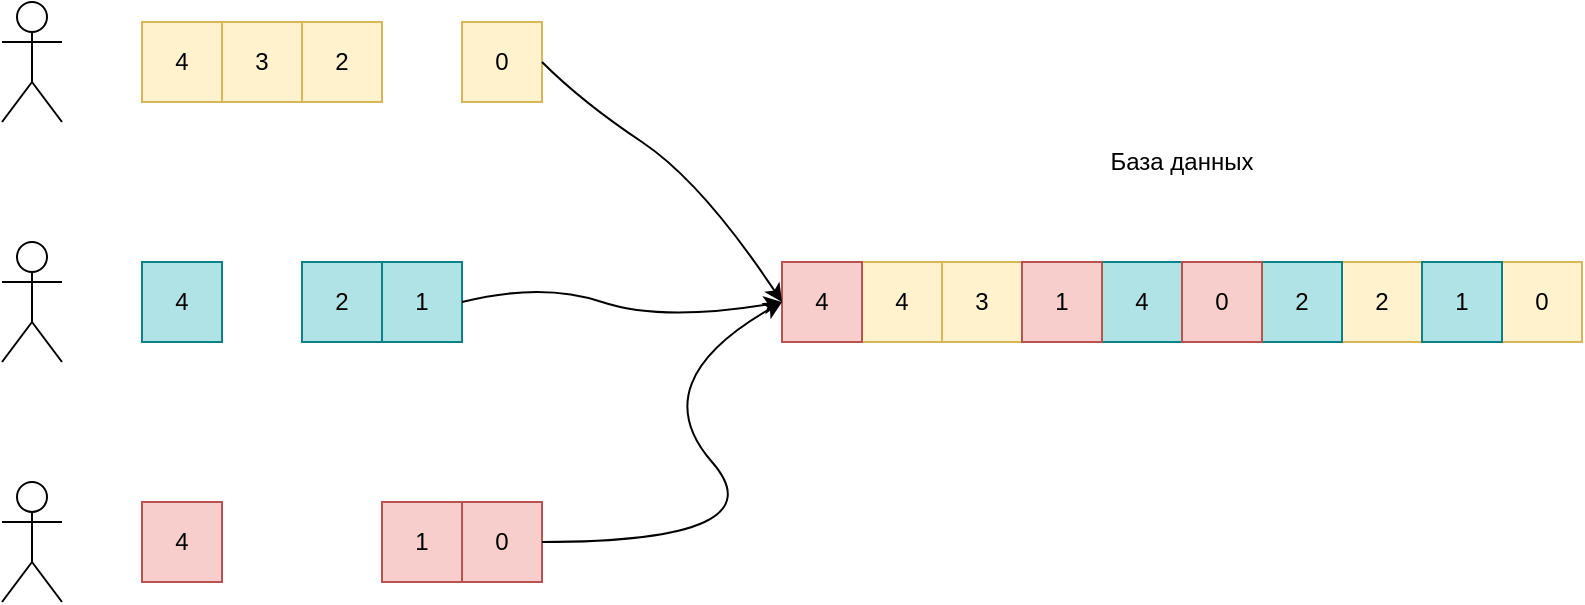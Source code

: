 <mxfile version="14.1.1" type="device"><diagram id="M-ucISGMPnnlG2OR0VSD" name="Page-1"><mxGraphModel dx="946" dy="592" grid="1" gridSize="10" guides="1" tooltips="1" connect="1" arrows="1" fold="1" page="1" pageScale="1" pageWidth="850" pageHeight="1100" math="0" shadow="0"><root><mxCell id="0"/><mxCell id="1" parent="0"/><mxCell id="9pJfKdhGMDxfBR3vmX-8-2" value="0" style="rounded=0;whiteSpace=wrap;html=1;fillColor=#fff2cc;strokeColor=#d6b656;" parent="1" vertex="1"><mxGeometry x="280" y="280" width="40" height="40" as="geometry"/></mxCell><mxCell id="9pJfKdhGMDxfBR3vmX-8-11" value="1" style="rounded=0;whiteSpace=wrap;html=1;fillColor=#b0e3e6;strokeColor=#0e8088;" parent="1" vertex="1"><mxGeometry x="240" y="400" width="40" height="40" as="geometry"/></mxCell><mxCell id="pJlTtpqvx7AgcX5hMW3w-1" value="" style="shape=umlActor;verticalLabelPosition=bottom;verticalAlign=top;html=1;outlineConnect=0;" vertex="1" parent="1"><mxGeometry x="50" y="270" width="30" height="60" as="geometry"/></mxCell><mxCell id="pJlTtpqvx7AgcX5hMW3w-2" value="" style="shape=umlActor;verticalLabelPosition=bottom;verticalAlign=top;html=1;outlineConnect=0;" vertex="1" parent="1"><mxGeometry x="50" y="390" width="30" height="60" as="geometry"/></mxCell><mxCell id="pJlTtpqvx7AgcX5hMW3w-3" value="" style="shape=umlActor;verticalLabelPosition=bottom;verticalAlign=top;html=1;outlineConnect=0;" vertex="1" parent="1"><mxGeometry x="50" y="510" width="30" height="60" as="geometry"/></mxCell><mxCell id="pJlTtpqvx7AgcX5hMW3w-4" value="0" style="rounded=0;whiteSpace=wrap;html=1;fillColor=#f8cecc;strokeColor=#b85450;" vertex="1" parent="1"><mxGeometry x="280" y="520" width="40" height="40" as="geometry"/></mxCell><mxCell id="pJlTtpqvx7AgcX5hMW3w-6" value="1" style="rounded=0;whiteSpace=wrap;html=1;fillColor=#f8cecc;strokeColor=#b85450;" vertex="1" parent="1"><mxGeometry x="240" y="520" width="40" height="40" as="geometry"/></mxCell><mxCell id="pJlTtpqvx7AgcX5hMW3w-7" value="2" style="rounded=0;whiteSpace=wrap;html=1;fillColor=#fff2cc;strokeColor=#d6b656;" vertex="1" parent="1"><mxGeometry x="200" y="280" width="40" height="40" as="geometry"/></mxCell><mxCell id="pJlTtpqvx7AgcX5hMW3w-8" value="2" style="rounded=0;whiteSpace=wrap;html=1;fillColor=#b0e3e6;strokeColor=#0e8088;" vertex="1" parent="1"><mxGeometry x="200" y="400" width="40" height="40" as="geometry"/></mxCell><mxCell id="pJlTtpqvx7AgcX5hMW3w-9" value="4" style="rounded=0;whiteSpace=wrap;html=1;fillColor=#b0e3e6;strokeColor=#0e8088;" vertex="1" parent="1"><mxGeometry x="120" y="400" width="40" height="40" as="geometry"/></mxCell><mxCell id="pJlTtpqvx7AgcX5hMW3w-10" value="3" style="rounded=0;whiteSpace=wrap;html=1;fillColor=#fff2cc;strokeColor=#d6b656;" vertex="1" parent="1"><mxGeometry x="160" y="280" width="40" height="40" as="geometry"/></mxCell><mxCell id="pJlTtpqvx7AgcX5hMW3w-11" value="4" style="rounded=0;whiteSpace=wrap;html=1;fillColor=#fff2cc;strokeColor=#d6b656;" vertex="1" parent="1"><mxGeometry x="120" y="280" width="40" height="40" as="geometry"/></mxCell><mxCell id="pJlTtpqvx7AgcX5hMW3w-12" value="4" style="rounded=0;whiteSpace=wrap;html=1;fillColor=#f8cecc;strokeColor=#b85450;" vertex="1" parent="1"><mxGeometry x="120" y="520" width="40" height="40" as="geometry"/></mxCell><mxCell id="pJlTtpqvx7AgcX5hMW3w-14" value="0" style="rounded=0;whiteSpace=wrap;html=1;fillColor=#fff2cc;strokeColor=#d6b656;" vertex="1" parent="1"><mxGeometry x="800" y="400" width="40" height="40" as="geometry"/></mxCell><mxCell id="pJlTtpqvx7AgcX5hMW3w-15" value="2" style="rounded=0;whiteSpace=wrap;html=1;fillColor=#fff2cc;strokeColor=#d6b656;" vertex="1" parent="1"><mxGeometry x="720" y="400" width="40" height="40" as="geometry"/></mxCell><mxCell id="pJlTtpqvx7AgcX5hMW3w-16" value="3" style="rounded=0;whiteSpace=wrap;html=1;fillColor=#fff2cc;strokeColor=#d6b656;" vertex="1" parent="1"><mxGeometry x="520" y="400" width="40" height="40" as="geometry"/></mxCell><mxCell id="pJlTtpqvx7AgcX5hMW3w-17" value="4" style="rounded=0;whiteSpace=wrap;html=1;fillColor=#fff2cc;strokeColor=#d6b656;" vertex="1" parent="1"><mxGeometry x="480" y="400" width="40" height="40" as="geometry"/></mxCell><mxCell id="pJlTtpqvx7AgcX5hMW3w-18" value="1" style="rounded=0;whiteSpace=wrap;html=1;fillColor=#b0e3e6;strokeColor=#0e8088;" vertex="1" parent="1"><mxGeometry x="760" y="400" width="40" height="40" as="geometry"/></mxCell><mxCell id="pJlTtpqvx7AgcX5hMW3w-19" value="2" style="rounded=0;whiteSpace=wrap;html=1;fillColor=#b0e3e6;strokeColor=#0e8088;" vertex="1" parent="1"><mxGeometry x="680" y="400" width="40" height="40" as="geometry"/></mxCell><mxCell id="pJlTtpqvx7AgcX5hMW3w-20" value="4" style="rounded=0;whiteSpace=wrap;html=1;fillColor=#b0e3e6;strokeColor=#0e8088;" vertex="1" parent="1"><mxGeometry x="600" y="400" width="40" height="40" as="geometry"/></mxCell><mxCell id="pJlTtpqvx7AgcX5hMW3w-21" value="0" style="rounded=0;whiteSpace=wrap;html=1;fillColor=#f8cecc;strokeColor=#b85450;" vertex="1" parent="1"><mxGeometry x="640" y="400" width="40" height="40" as="geometry"/></mxCell><mxCell id="pJlTtpqvx7AgcX5hMW3w-22" value="1" style="rounded=0;whiteSpace=wrap;html=1;fillColor=#f8cecc;strokeColor=#b85450;" vertex="1" parent="1"><mxGeometry x="560" y="400" width="40" height="40" as="geometry"/></mxCell><mxCell id="pJlTtpqvx7AgcX5hMW3w-23" value="4" style="rounded=0;whiteSpace=wrap;html=1;fillColor=#f8cecc;strokeColor=#b85450;" vertex="1" parent="1"><mxGeometry x="440" y="400" width="40" height="40" as="geometry"/></mxCell><mxCell id="pJlTtpqvx7AgcX5hMW3w-24" value="" style="curved=1;endArrow=classic;html=1;exitX=1;exitY=0.5;exitDx=0;exitDy=0;entryX=0;entryY=0.5;entryDx=0;entryDy=0;" edge="1" parent="1" source="pJlTtpqvx7AgcX5hMW3w-4" target="pJlTtpqvx7AgcX5hMW3w-23"><mxGeometry width="50" height="50" relative="1" as="geometry"><mxPoint x="440" y="580" as="sourcePoint"/><mxPoint x="490" y="530" as="targetPoint"/><Array as="points"><mxPoint x="440" y="540"/><mxPoint x="370" y="460"/></Array></mxGeometry></mxCell><mxCell id="pJlTtpqvx7AgcX5hMW3w-25" value="" style="curved=1;endArrow=classic;html=1;exitX=1;exitY=0.5;exitDx=0;exitDy=0;entryX=0;entryY=0.5;entryDx=0;entryDy=0;" edge="1" parent="1" source="9pJfKdhGMDxfBR3vmX-8-11" target="pJlTtpqvx7AgcX5hMW3w-23"><mxGeometry width="50" height="50" relative="1" as="geometry"><mxPoint x="330" y="550" as="sourcePoint"/><mxPoint x="450" y="430" as="targetPoint"/><Array as="points"><mxPoint x="320" y="410"/><mxPoint x="380" y="430"/></Array></mxGeometry></mxCell><mxCell id="pJlTtpqvx7AgcX5hMW3w-26" value="" style="curved=1;endArrow=classic;html=1;exitX=1;exitY=0.5;exitDx=0;exitDy=0;entryX=0;entryY=0.5;entryDx=0;entryDy=0;" edge="1" parent="1" source="9pJfKdhGMDxfBR3vmX-8-2" target="pJlTtpqvx7AgcX5hMW3w-23"><mxGeometry width="50" height="50" relative="1" as="geometry"><mxPoint x="290" y="430" as="sourcePoint"/><mxPoint x="450" y="430" as="targetPoint"/><Array as="points"><mxPoint x="340" y="320"/><mxPoint x="400" y="360"/></Array></mxGeometry></mxCell><mxCell id="pJlTtpqvx7AgcX5hMW3w-27" value="База данных" style="text;html=1;strokeColor=none;fillColor=none;align=center;verticalAlign=middle;whiteSpace=wrap;rounded=0;" vertex="1" parent="1"><mxGeometry x="520" y="340" width="240" height="20" as="geometry"/></mxCell></root></mxGraphModel></diagram></mxfile>